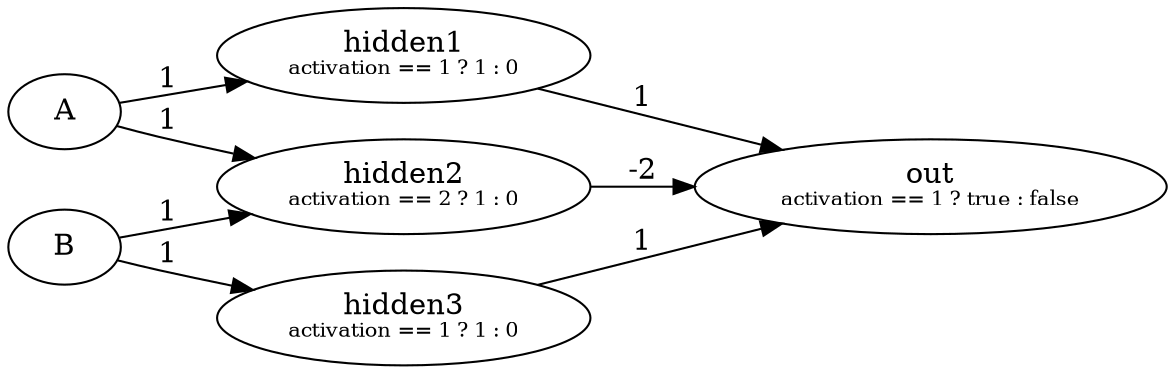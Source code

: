 digraph xorPerceptron {
    rankdir="LR"

    inputA [label="A"]
    inputB [label="B"]
    nodeOuter1 [label=<hidden1<br/><FONT POINT-SIZE="10">activation == 1 ? 1 : 0</FONT>>]
    nodeOuter2 [label=<hidden2<br/><FONT POINT-SIZE="10">activation == 2 ? 1 : 0</FONT>>]
    nodeOuter3 [label=<hidden3<br/><FONT POINT-SIZE="10">activation == 1 ? 1 : 0</FONT>>]
    nodeOuterY [label=<out<br/><FONT POINT-SIZE="10">activation == 1 ? true : false</FONT>>]

    inputA -> nodeOuter1 [label=1]
    inputA -> nodeOuter2 [label=1]
    inputB -> nodeOuter2 [label=1]
    inputB -> nodeOuter3 [label=1]

    nodeOuter1 -> nodeOuterY [label=1]
    nodeOuter2 -> nodeOuterY [label=-2]
    nodeOuter3 -> nodeOuterY [label=1]

}